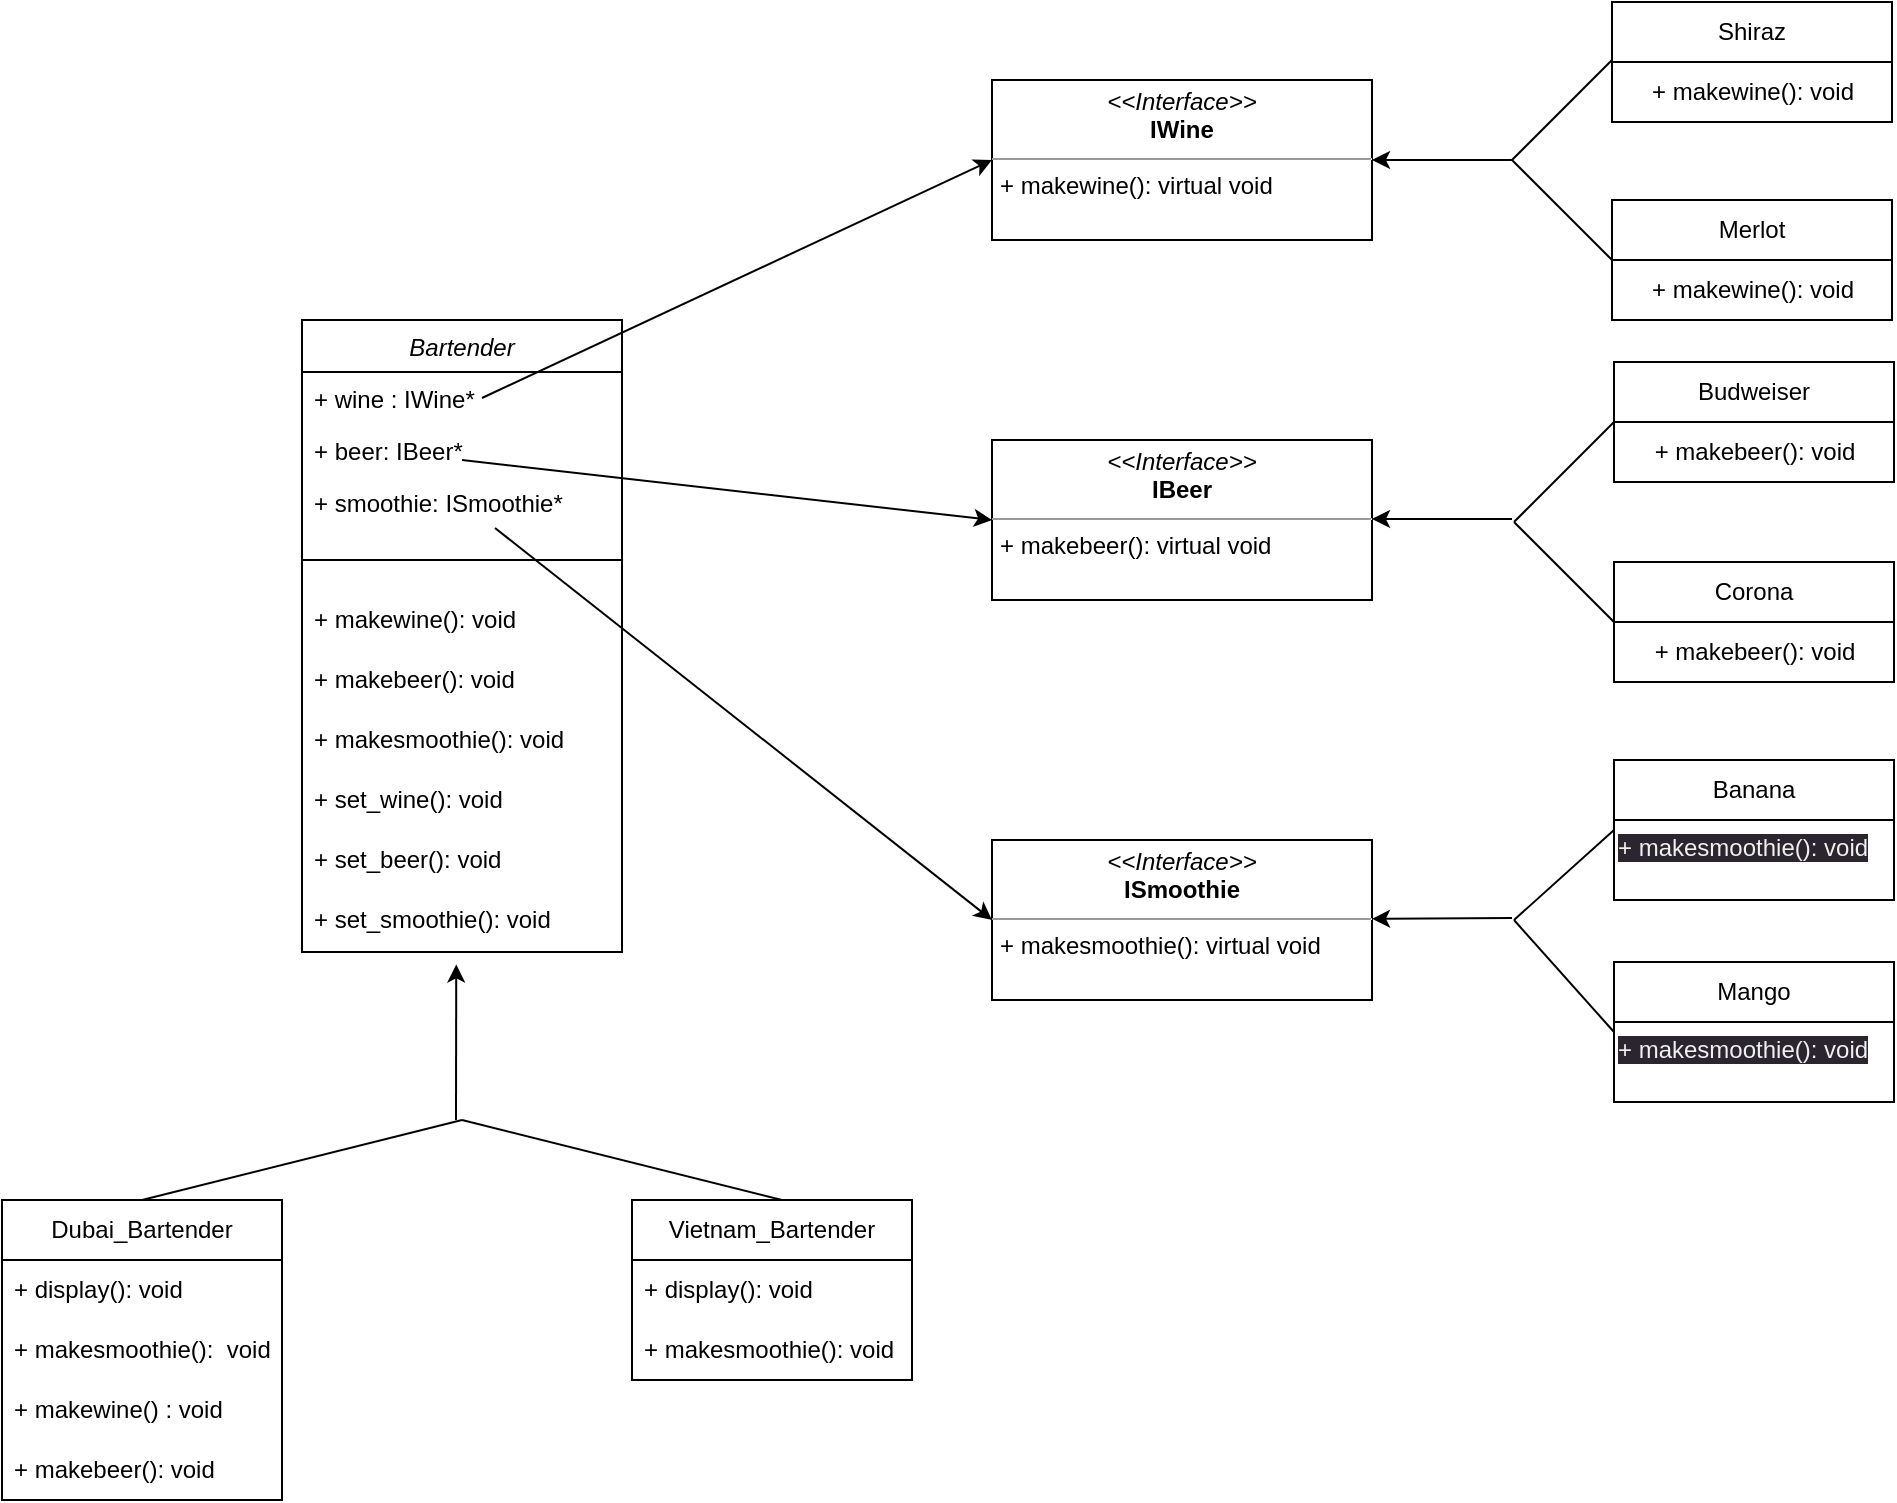 <mxfile>
    <diagram id="C5RBs43oDa-KdzZeNtuy" name="Page-1">
        <mxGraphModel dx="1582" dy="731" grid="1" gridSize="10" guides="1" tooltips="1" connect="1" arrows="1" fold="1" page="1" pageScale="1" pageWidth="1169" pageHeight="1654" math="0" shadow="0">
            <root>
                <mxCell id="WIyWlLk6GJQsqaUBKTNV-0"/>
                <mxCell id="WIyWlLk6GJQsqaUBKTNV-1" parent="WIyWlLk6GJQsqaUBKTNV-0"/>
                <mxCell id="zkfFHV4jXpPFQw0GAbJ--0" value="Bartender" style="swimlane;fontStyle=2;align=center;verticalAlign=top;childLayout=stackLayout;horizontal=1;startSize=26;horizontalStack=0;resizeParent=1;resizeLast=0;collapsible=1;marginBottom=0;rounded=0;shadow=0;strokeWidth=1;" parent="WIyWlLk6GJQsqaUBKTNV-1" vertex="1">
                    <mxGeometry x="280" y="169" width="160" height="316" as="geometry">
                        <mxRectangle x="230" y="140" width="160" height="26" as="alternateBounds"/>
                    </mxGeometry>
                </mxCell>
                <mxCell id="zkfFHV4jXpPFQw0GAbJ--2" value="+ wine : IWine*" style="text;align=left;verticalAlign=top;spacingLeft=4;spacingRight=4;overflow=hidden;rotatable=0;points=[[0,0.5],[1,0.5]];portConstraint=eastwest;rounded=0;shadow=0;html=0;" parent="zkfFHV4jXpPFQw0GAbJ--0" vertex="1">
                    <mxGeometry y="26" width="160" height="26" as="geometry"/>
                </mxCell>
                <mxCell id="zkfFHV4jXpPFQw0GAbJ--3" value="+ beer: IBeer*" style="text;align=left;verticalAlign=top;spacingLeft=4;spacingRight=4;overflow=hidden;rotatable=0;points=[[0,0.5],[1,0.5]];portConstraint=eastwest;rounded=0;shadow=0;html=0;" parent="zkfFHV4jXpPFQw0GAbJ--0" vertex="1">
                    <mxGeometry y="52" width="160" height="26" as="geometry"/>
                </mxCell>
                <mxCell id="oFZf1y7Qb0xrdnDtwELs-0" value="+ smoothie: ISmoothie*" style="text;align=left;verticalAlign=top;spacingLeft=4;spacingRight=4;overflow=hidden;rotatable=0;points=[[0,0.5],[1,0.5]];portConstraint=eastwest;rounded=0;shadow=0;html=0;" parent="zkfFHV4jXpPFQw0GAbJ--0" vertex="1">
                    <mxGeometry y="78" width="160" height="26" as="geometry"/>
                </mxCell>
                <mxCell id="zkfFHV4jXpPFQw0GAbJ--4" value="" style="line;html=1;strokeWidth=1;align=left;verticalAlign=middle;spacingTop=-1;spacingLeft=3;spacingRight=3;rotatable=0;labelPosition=right;points=[];portConstraint=eastwest;" parent="zkfFHV4jXpPFQw0GAbJ--0" vertex="1">
                    <mxGeometry y="104" width="160" height="32" as="geometry"/>
                </mxCell>
                <mxCell id="zkfFHV4jXpPFQw0GAbJ--5" value="+ makewine(): void&#10;" style="text;align=left;verticalAlign=top;spacingLeft=4;spacingRight=4;overflow=hidden;rotatable=0;points=[[0,0.5],[1,0.5]];portConstraint=eastwest;" parent="zkfFHV4jXpPFQw0GAbJ--0" vertex="1">
                    <mxGeometry y="136" width="160" height="30" as="geometry"/>
                </mxCell>
                <mxCell id="oFZf1y7Qb0xrdnDtwELs-1" value="+ makebeer(): void&#10;" style="text;align=left;verticalAlign=top;spacingLeft=4;spacingRight=4;overflow=hidden;rotatable=0;points=[[0,0.5],[1,0.5]];portConstraint=eastwest;" parent="zkfFHV4jXpPFQw0GAbJ--0" vertex="1">
                    <mxGeometry y="166" width="160" height="30" as="geometry"/>
                </mxCell>
                <mxCell id="oFZf1y7Qb0xrdnDtwELs-2" value="+ makesmoothie(): void&#10;" style="text;align=left;verticalAlign=top;spacingLeft=4;spacingRight=4;overflow=hidden;rotatable=0;points=[[0,0.5],[1,0.5]];portConstraint=eastwest;" parent="zkfFHV4jXpPFQw0GAbJ--0" vertex="1">
                    <mxGeometry y="196" width="160" height="30" as="geometry"/>
                </mxCell>
                <mxCell id="oFZf1y7Qb0xrdnDtwELs-6" value="+ set_wine(): void" style="text;align=left;verticalAlign=top;spacingLeft=4;spacingRight=4;overflow=hidden;rotatable=0;points=[[0,0.5],[1,0.5]];portConstraint=eastwest;" parent="zkfFHV4jXpPFQw0GAbJ--0" vertex="1">
                    <mxGeometry y="226" width="160" height="30" as="geometry"/>
                </mxCell>
                <mxCell id="oFZf1y7Qb0xrdnDtwELs-9" value="+ set_beer(): void" style="text;align=left;verticalAlign=top;spacingLeft=4;spacingRight=4;overflow=hidden;rotatable=0;points=[[0,0.5],[1,0.5]];portConstraint=eastwest;" parent="zkfFHV4jXpPFQw0GAbJ--0" vertex="1">
                    <mxGeometry y="256" width="160" height="30" as="geometry"/>
                </mxCell>
                <mxCell id="oFZf1y7Qb0xrdnDtwELs-10" value="+ set_smoothie(): void" style="text;align=left;verticalAlign=top;spacingLeft=4;spacingRight=4;overflow=hidden;rotatable=0;points=[[0,0.5],[1,0.5]];portConstraint=eastwest;" parent="zkfFHV4jXpPFQw0GAbJ--0" vertex="1">
                    <mxGeometry y="286" width="160" height="30" as="geometry"/>
                </mxCell>
                <mxCell id="oFZf1y7Qb0xrdnDtwELs-3" value="&lt;p style=&quot;margin:0px;margin-top:4px;text-align:center;&quot;&gt;&lt;i&gt;&amp;lt;&amp;lt;Interface&amp;gt;&amp;gt;&lt;/i&gt;&lt;br&gt;&lt;b&gt;IWine&lt;/b&gt;&lt;/p&gt;&lt;hr size=&quot;1&quot;&gt;&lt;p style=&quot;margin:0px;margin-left:4px;&quot;&gt;+ makewine(): virtual void&lt;/p&gt;&lt;p style=&quot;margin:0px;margin-left:4px;&quot;&gt;&lt;br&gt;&lt;/p&gt;" style="verticalAlign=top;align=left;overflow=fill;fontSize=12;fontFamily=Helvetica;html=1;whiteSpace=wrap;" parent="WIyWlLk6GJQsqaUBKTNV-1" vertex="1">
                    <mxGeometry x="625" y="49" width="190" height="80" as="geometry"/>
                </mxCell>
                <mxCell id="oFZf1y7Qb0xrdnDtwELs-11" value="&lt;p style=&quot;margin:0px;margin-top:4px;text-align:center;&quot;&gt;&lt;i&gt;&amp;lt;&amp;lt;Interface&amp;gt;&amp;gt;&lt;/i&gt;&lt;br&gt;&lt;b&gt;IBeer&lt;/b&gt;&lt;/p&gt;&lt;hr size=&quot;1&quot;&gt;&lt;p style=&quot;margin:0px;margin-left:4px;&quot;&gt;+ makebeer(): virtual void&lt;/p&gt;&lt;p style=&quot;margin:0px;margin-left:4px;&quot;&gt;&lt;br&gt;&lt;/p&gt;" style="verticalAlign=top;align=left;overflow=fill;fontSize=12;fontFamily=Helvetica;html=1;whiteSpace=wrap;" parent="WIyWlLk6GJQsqaUBKTNV-1" vertex="1">
                    <mxGeometry x="625" y="229" width="190" height="80" as="geometry"/>
                </mxCell>
                <mxCell id="oFZf1y7Qb0xrdnDtwELs-12" value="&lt;p style=&quot;margin:0px;margin-top:4px;text-align:center;&quot;&gt;&lt;i&gt;&amp;lt;&amp;lt;Interface&amp;gt;&amp;gt;&lt;/i&gt;&lt;br&gt;&lt;b&gt;ISmoothie&lt;/b&gt;&lt;/p&gt;&lt;hr size=&quot;1&quot;&gt;&lt;p style=&quot;margin:0px;margin-left:4px;&quot;&gt;+ makesmoothie(): virtual void&lt;/p&gt;&lt;p style=&quot;margin:0px;margin-left:4px;&quot;&gt;&lt;br&gt;&lt;/p&gt;" style="verticalAlign=top;align=left;overflow=fill;fontSize=12;fontFamily=Helvetica;html=1;whiteSpace=wrap;" parent="WIyWlLk6GJQsqaUBKTNV-1" vertex="1">
                    <mxGeometry x="625" y="429" width="190" height="80" as="geometry"/>
                </mxCell>
                <mxCell id="oFZf1y7Qb0xrdnDtwELs-13" value="" style="endArrow=classic;html=1;rounded=0;entryX=1;entryY=0.5;entryDx=0;entryDy=0;" parent="WIyWlLk6GJQsqaUBKTNV-1" target="oFZf1y7Qb0xrdnDtwELs-3" edge="1">
                    <mxGeometry width="50" height="50" relative="1" as="geometry">
                        <mxPoint x="885" y="89" as="sourcePoint"/>
                        <mxPoint x="895" y="219" as="targetPoint"/>
                    </mxGeometry>
                </mxCell>
                <mxCell id="oFZf1y7Qb0xrdnDtwELs-14" value="" style="endArrow=none;html=1;rounded=0;entryX=0;entryY=0.5;entryDx=0;entryDy=0;" parent="WIyWlLk6GJQsqaUBKTNV-1" edge="1">
                    <mxGeometry width="50" height="50" relative="1" as="geometry">
                        <mxPoint x="885" y="89" as="sourcePoint"/>
                        <mxPoint x="935" y="39" as="targetPoint"/>
                    </mxGeometry>
                </mxCell>
                <mxCell id="oFZf1y7Qb0xrdnDtwELs-15" value="" style="endArrow=none;html=1;rounded=0;entryX=0;entryY=0.5;entryDx=0;entryDy=0;" parent="WIyWlLk6GJQsqaUBKTNV-1" target="oFZf1y7Qb0xrdnDtwELs-20" edge="1">
                    <mxGeometry width="50" height="50" relative="1" as="geometry">
                        <mxPoint x="885" y="89" as="sourcePoint"/>
                        <mxPoint x="925" y="139" as="targetPoint"/>
                    </mxGeometry>
                </mxCell>
                <mxCell id="oFZf1y7Qb0xrdnDtwELs-16" value="Shiraz" style="swimlane;fontStyle=0;childLayout=stackLayout;horizontal=1;startSize=30;horizontalStack=0;resizeParent=1;resizeParentMax=0;resizeLast=0;collapsible=1;marginBottom=0;whiteSpace=wrap;html=1;" parent="WIyWlLk6GJQsqaUBKTNV-1" vertex="1">
                    <mxGeometry x="935" y="10" width="140" height="60" as="geometry"/>
                </mxCell>
                <mxCell id="0" value="&lt;span style=&quot;text-align: left;&quot;&gt;+ makewine(): void&lt;/span&gt;" style="text;html=1;align=center;verticalAlign=middle;resizable=0;points=[];autosize=1;strokeColor=none;fillColor=none;" parent="oFZf1y7Qb0xrdnDtwELs-16" vertex="1">
                    <mxGeometry y="30" width="140" height="30" as="geometry"/>
                </mxCell>
                <mxCell id="oFZf1y7Qb0xrdnDtwELs-20" value="Merlot" style="swimlane;fontStyle=0;childLayout=stackLayout;horizontal=1;startSize=30;horizontalStack=0;resizeParent=1;resizeParentMax=0;resizeLast=0;collapsible=1;marginBottom=0;whiteSpace=wrap;html=1;" parent="WIyWlLk6GJQsqaUBKTNV-1" vertex="1">
                    <mxGeometry x="935" y="109" width="140" height="60" as="geometry"/>
                </mxCell>
                <mxCell id="1" value="&lt;span style=&quot;text-align: left;&quot;&gt;+ makewine(): void&lt;/span&gt;" style="text;html=1;align=center;verticalAlign=middle;resizable=0;points=[];autosize=1;strokeColor=none;fillColor=none;" parent="oFZf1y7Qb0xrdnDtwELs-20" vertex="1">
                    <mxGeometry y="30" width="140" height="30" as="geometry"/>
                </mxCell>
                <mxCell id="oFZf1y7Qb0xrdnDtwELs-21" value="" style="endArrow=none;html=1;rounded=0;entryX=0;entryY=0.5;entryDx=0;entryDy=0;" parent="WIyWlLk6GJQsqaUBKTNV-1" target="oFZf1y7Qb0xrdnDtwELs-23" edge="1">
                    <mxGeometry width="50" height="50" relative="1" as="geometry">
                        <mxPoint x="886" y="270" as="sourcePoint"/>
                        <mxPoint x="926" y="230" as="targetPoint"/>
                    </mxGeometry>
                </mxCell>
                <mxCell id="oFZf1y7Qb0xrdnDtwELs-22" value="" style="endArrow=none;html=1;rounded=0;entryX=0;entryY=0.5;entryDx=0;entryDy=0;" parent="WIyWlLk6GJQsqaUBKTNV-1" target="oFZf1y7Qb0xrdnDtwELs-24" edge="1">
                    <mxGeometry width="50" height="50" relative="1" as="geometry">
                        <mxPoint x="886" y="270" as="sourcePoint"/>
                        <mxPoint x="926" y="320" as="targetPoint"/>
                    </mxGeometry>
                </mxCell>
                <mxCell id="oFZf1y7Qb0xrdnDtwELs-23" value="Budweiser" style="swimlane;fontStyle=0;childLayout=stackLayout;horizontal=1;startSize=30;horizontalStack=0;resizeParent=1;resizeParentMax=0;resizeLast=0;collapsible=1;marginBottom=0;whiteSpace=wrap;html=1;" parent="WIyWlLk6GJQsqaUBKTNV-1" vertex="1">
                    <mxGeometry x="936" y="190" width="140" height="60" as="geometry"/>
                </mxCell>
                <mxCell id="2" value="&lt;span style=&quot;text-align: left;&quot;&gt;+ makebeer(): void&lt;/span&gt;" style="text;html=1;align=center;verticalAlign=middle;resizable=0;points=[];autosize=1;strokeColor=none;fillColor=none;" parent="oFZf1y7Qb0xrdnDtwELs-23" vertex="1">
                    <mxGeometry y="30" width="140" height="30" as="geometry"/>
                </mxCell>
                <mxCell id="oFZf1y7Qb0xrdnDtwELs-24" value="Corona" style="swimlane;fontStyle=0;childLayout=stackLayout;horizontal=1;startSize=30;horizontalStack=0;resizeParent=1;resizeParentMax=0;resizeLast=0;collapsible=1;marginBottom=0;whiteSpace=wrap;html=1;" parent="WIyWlLk6GJQsqaUBKTNV-1" vertex="1">
                    <mxGeometry x="936" y="290" width="140" height="60" as="geometry"/>
                </mxCell>
                <mxCell id="4" value="&lt;span style=&quot;text-align: left;&quot;&gt;+ makebeer(): void&lt;/span&gt;" style="text;html=1;align=center;verticalAlign=middle;resizable=0;points=[];autosize=1;strokeColor=none;fillColor=none;" parent="oFZf1y7Qb0xrdnDtwELs-24" vertex="1">
                    <mxGeometry y="30" width="140" height="30" as="geometry"/>
                </mxCell>
                <mxCell id="oFZf1y7Qb0xrdnDtwELs-25" value="" style="endArrow=classic;html=1;rounded=0;entryX=1;entryY=0.5;entryDx=0;entryDy=0;" parent="WIyWlLk6GJQsqaUBKTNV-1" edge="1">
                    <mxGeometry width="50" height="50" relative="1" as="geometry">
                        <mxPoint x="885" y="268.47" as="sourcePoint"/>
                        <mxPoint x="815" y="268.47" as="targetPoint"/>
                    </mxGeometry>
                </mxCell>
                <mxCell id="oFZf1y7Qb0xrdnDtwELs-26" value="" style="endArrow=none;html=1;rounded=0;entryX=0;entryY=0.5;entryDx=0;entryDy=0;" parent="WIyWlLk6GJQsqaUBKTNV-1" target="oFZf1y7Qb0xrdnDtwELs-28" edge="1">
                    <mxGeometry width="50" height="50" relative="1" as="geometry">
                        <mxPoint x="886" y="469" as="sourcePoint"/>
                        <mxPoint x="926" y="429" as="targetPoint"/>
                    </mxGeometry>
                </mxCell>
                <mxCell id="oFZf1y7Qb0xrdnDtwELs-27" value="" style="endArrow=none;html=1;rounded=0;entryX=0;entryY=0.5;entryDx=0;entryDy=0;" parent="WIyWlLk6GJQsqaUBKTNV-1" target="oFZf1y7Qb0xrdnDtwELs-29" edge="1">
                    <mxGeometry width="50" height="50" relative="1" as="geometry">
                        <mxPoint x="886" y="469" as="sourcePoint"/>
                        <mxPoint x="926" y="519" as="targetPoint"/>
                    </mxGeometry>
                </mxCell>
                <mxCell id="oFZf1y7Qb0xrdnDtwELs-28" value="Banana" style="swimlane;fontStyle=0;childLayout=stackLayout;horizontal=1;startSize=30;horizontalStack=0;resizeParent=1;resizeParentMax=0;resizeLast=0;collapsible=1;marginBottom=0;whiteSpace=wrap;html=1;" parent="WIyWlLk6GJQsqaUBKTNV-1" vertex="1">
                    <mxGeometry x="936" y="389" width="140" height="70" as="geometry"/>
                </mxCell>
                <mxCell id="5" value="&lt;span style=&quot;color: rgb(240, 240, 240); font-family: Helvetica; font-size: 12px; font-style: normal; font-variant-ligatures: normal; font-variant-caps: normal; font-weight: 400; letter-spacing: normal; orphans: 2; text-align: left; text-indent: 0px; text-transform: none; widows: 2; word-spacing: 0px; -webkit-text-stroke-width: 0px; background-color: rgb(42, 37, 47); text-decoration-thickness: initial; text-decoration-style: initial; text-decoration-color: initial; float: none; display: inline !important;&quot;&gt;+ makesmoothie(): void&lt;/span&gt;" style="text;whiteSpace=wrap;html=1;" parent="oFZf1y7Qb0xrdnDtwELs-28" vertex="1">
                    <mxGeometry y="30" width="140" height="40" as="geometry"/>
                </mxCell>
                <mxCell id="oFZf1y7Qb0xrdnDtwELs-29" value="Mango" style="swimlane;fontStyle=0;childLayout=stackLayout;horizontal=1;startSize=30;horizontalStack=0;resizeParent=1;resizeParentMax=0;resizeLast=0;collapsible=1;marginBottom=0;whiteSpace=wrap;html=1;" parent="WIyWlLk6GJQsqaUBKTNV-1" vertex="1">
                    <mxGeometry x="936" y="490" width="140" height="70" as="geometry"/>
                </mxCell>
                <mxCell id="6" value="&lt;span style=&quot;color: rgb(240, 240, 240); font-family: Helvetica; font-size: 12px; font-style: normal; font-variant-ligatures: normal; font-variant-caps: normal; font-weight: 400; letter-spacing: normal; orphans: 2; text-align: left; text-indent: 0px; text-transform: none; widows: 2; word-spacing: 0px; -webkit-text-stroke-width: 0px; background-color: rgb(42, 37, 47); text-decoration-thickness: initial; text-decoration-style: initial; text-decoration-color: initial; float: none; display: inline !important;&quot;&gt;+ makesmoothie(): void&lt;/span&gt;" style="text;whiteSpace=wrap;html=1;" parent="oFZf1y7Qb0xrdnDtwELs-29" vertex="1">
                    <mxGeometry y="30" width="140" height="40" as="geometry"/>
                </mxCell>
                <mxCell id="oFZf1y7Qb0xrdnDtwELs-30" value="" style="endArrow=classic;html=1;rounded=0;entryX=1;entryY=0.5;entryDx=0;entryDy=0;" parent="WIyWlLk6GJQsqaUBKTNV-1" edge="1">
                    <mxGeometry width="50" height="50" relative="1" as="geometry">
                        <mxPoint x="885" y="468" as="sourcePoint"/>
                        <mxPoint x="815" y="468.41" as="targetPoint"/>
                    </mxGeometry>
                </mxCell>
                <mxCell id="oFZf1y7Qb0xrdnDtwELs-32" value="" style="endArrow=classic;html=1;rounded=0;entryX=0.482;entryY=1.208;entryDx=0;entryDy=0;entryPerimeter=0;" parent="WIyWlLk6GJQsqaUBKTNV-1" target="oFZf1y7Qb0xrdnDtwELs-10" edge="1">
                    <mxGeometry width="50" height="50" relative="1" as="geometry">
                        <mxPoint x="357" y="569" as="sourcePoint"/>
                        <mxPoint x="370" y="559" as="targetPoint"/>
                    </mxGeometry>
                </mxCell>
                <mxCell id="oFZf1y7Qb0xrdnDtwELs-33" value="" style="endArrow=none;html=1;rounded=0;" parent="WIyWlLk6GJQsqaUBKTNV-1" edge="1">
                    <mxGeometry width="50" height="50" relative="1" as="geometry">
                        <mxPoint x="520" y="609" as="sourcePoint"/>
                        <mxPoint x="360" y="569" as="targetPoint"/>
                    </mxGeometry>
                </mxCell>
                <mxCell id="oFZf1y7Qb0xrdnDtwELs-34" value="" style="endArrow=none;html=1;rounded=0;" parent="WIyWlLk6GJQsqaUBKTNV-1" edge="1">
                    <mxGeometry width="50" height="50" relative="1" as="geometry">
                        <mxPoint x="360" y="569" as="sourcePoint"/>
                        <mxPoint x="200" y="609" as="targetPoint"/>
                    </mxGeometry>
                </mxCell>
                <mxCell id="oFZf1y7Qb0xrdnDtwELs-35" value="Dubai_Bartender" style="swimlane;fontStyle=0;childLayout=stackLayout;horizontal=1;startSize=30;horizontalStack=0;resizeParent=1;resizeParentMax=0;resizeLast=0;collapsible=1;marginBottom=0;whiteSpace=wrap;html=1;" parent="WIyWlLk6GJQsqaUBKTNV-1" vertex="1">
                    <mxGeometry x="130" y="609" width="140" height="150" as="geometry"/>
                </mxCell>
                <mxCell id="oFZf1y7Qb0xrdnDtwELs-36" value="+ display(): void" style="text;strokeColor=none;fillColor=none;align=left;verticalAlign=middle;spacingLeft=4;spacingRight=4;overflow=hidden;points=[[0,0.5],[1,0.5]];portConstraint=eastwest;rotatable=0;whiteSpace=wrap;html=1;" parent="oFZf1y7Qb0xrdnDtwELs-35" vertex="1">
                    <mxGeometry y="30" width="140" height="30" as="geometry"/>
                </mxCell>
                <mxCell id="oFZf1y7Qb0xrdnDtwELs-37" value="+ makesmoothie():&amp;nbsp; void" style="text;strokeColor=none;fillColor=none;align=left;verticalAlign=middle;spacingLeft=4;spacingRight=4;overflow=hidden;points=[[0,0.5],[1,0.5]];portConstraint=eastwest;rotatable=0;whiteSpace=wrap;html=1;" parent="oFZf1y7Qb0xrdnDtwELs-35" vertex="1">
                    <mxGeometry y="60" width="140" height="30" as="geometry"/>
                </mxCell>
                <mxCell id="oFZf1y7Qb0xrdnDtwELs-38" value="+ makewine() : void" style="text;strokeColor=none;fillColor=none;align=left;verticalAlign=middle;spacingLeft=4;spacingRight=4;overflow=hidden;points=[[0,0.5],[1,0.5]];portConstraint=eastwest;rotatable=0;whiteSpace=wrap;html=1;" parent="oFZf1y7Qb0xrdnDtwELs-35" vertex="1">
                    <mxGeometry y="90" width="140" height="30" as="geometry"/>
                </mxCell>
                <mxCell id="oFZf1y7Qb0xrdnDtwELs-47" value="+ makebeer(): void" style="text;strokeColor=none;fillColor=none;align=left;verticalAlign=middle;spacingLeft=4;spacingRight=4;overflow=hidden;points=[[0,0.5],[1,0.5]];portConstraint=eastwest;rotatable=0;whiteSpace=wrap;html=1;" parent="oFZf1y7Qb0xrdnDtwELs-35" vertex="1">
                    <mxGeometry y="120" width="140" height="30" as="geometry"/>
                </mxCell>
                <mxCell id="oFZf1y7Qb0xrdnDtwELs-40" value="" style="endArrow=classic;html=1;rounded=0;entryX=0;entryY=0.5;entryDx=0;entryDy=0;" parent="WIyWlLk6GJQsqaUBKTNV-1" target="oFZf1y7Qb0xrdnDtwELs-11" edge="1">
                    <mxGeometry width="50" height="50" relative="1" as="geometry">
                        <mxPoint x="360" y="239" as="sourcePoint"/>
                        <mxPoint x="595" y="119" as="targetPoint"/>
                    </mxGeometry>
                </mxCell>
                <mxCell id="oFZf1y7Qb0xrdnDtwELs-39" value="" style="endArrow=classic;html=1;rounded=0;entryX=0;entryY=0.5;entryDx=0;entryDy=0;" parent="WIyWlLk6GJQsqaUBKTNV-1" target="oFZf1y7Qb0xrdnDtwELs-3" edge="1">
                    <mxGeometry width="50" height="50" relative="1" as="geometry">
                        <mxPoint x="370" y="208" as="sourcePoint"/>
                        <mxPoint x="440" y="159" as="targetPoint"/>
                    </mxGeometry>
                </mxCell>
                <mxCell id="oFZf1y7Qb0xrdnDtwELs-41" value="" style="endArrow=classic;html=1;rounded=0;entryX=0;entryY=0.5;entryDx=0;entryDy=0;" parent="WIyWlLk6GJQsqaUBKTNV-1" source="oFZf1y7Qb0xrdnDtwELs-0" target="oFZf1y7Qb0xrdnDtwELs-12" edge="1">
                    <mxGeometry width="50" height="50" relative="1" as="geometry">
                        <mxPoint x="380" y="260" as="sourcePoint"/>
                        <mxPoint x="645" y="290" as="targetPoint"/>
                    </mxGeometry>
                </mxCell>
                <mxCell id="oFZf1y7Qb0xrdnDtwELs-42" value="Vietnam_Bartender" style="swimlane;fontStyle=0;childLayout=stackLayout;horizontal=1;startSize=30;horizontalStack=0;resizeParent=1;resizeParentMax=0;resizeLast=0;collapsible=1;marginBottom=0;whiteSpace=wrap;html=1;" parent="WIyWlLk6GJQsqaUBKTNV-1" vertex="1">
                    <mxGeometry x="445" y="609" width="140" height="90" as="geometry"/>
                </mxCell>
                <mxCell id="oFZf1y7Qb0xrdnDtwELs-43" value="+ display(): void" style="text;strokeColor=none;fillColor=none;align=left;verticalAlign=middle;spacingLeft=4;spacingRight=4;overflow=hidden;points=[[0,0.5],[1,0.5]];portConstraint=eastwest;rotatable=0;whiteSpace=wrap;html=1;" parent="oFZf1y7Qb0xrdnDtwELs-42" vertex="1">
                    <mxGeometry y="30" width="140" height="30" as="geometry"/>
                </mxCell>
                <mxCell id="oFZf1y7Qb0xrdnDtwELs-45" value="+ makesmoothie(): void" style="text;strokeColor=none;fillColor=none;align=left;verticalAlign=middle;spacingLeft=4;spacingRight=4;overflow=hidden;points=[[0,0.5],[1,0.5]];portConstraint=eastwest;rotatable=0;whiteSpace=wrap;html=1;" parent="oFZf1y7Qb0xrdnDtwELs-42" vertex="1">
                    <mxGeometry y="60" width="140" height="30" as="geometry"/>
                </mxCell>
            </root>
        </mxGraphModel>
    </diagram>
    <diagram id="3Ic9sj0Fq5lNPhEOaU6o" name="Page-2">
        <mxGraphModel dx="870" dy="402" grid="1" gridSize="10" guides="1" tooltips="1" connect="1" arrows="1" fold="1" page="1" pageScale="1" pageWidth="850" pageHeight="1100" math="0" shadow="0">
            <root>
                <mxCell id="0"/>
                <mxCell id="1" parent="0"/>
                <mxCell id="FbgnwC5dTtfhzQTBBope-1" value="Bartender" style="swimlane;fontStyle=2;align=center;verticalAlign=top;childLayout=stackLayout;horizontal=1;startSize=26;horizontalStack=0;resizeParent=1;resizeLast=0;collapsible=1;marginBottom=0;rounded=0;shadow=0;strokeWidth=1;" parent="1" vertex="1">
                    <mxGeometry x="220" y="90" width="160" height="150" as="geometry">
                        <mxRectangle x="230" y="140" width="160" height="26" as="alternateBounds"/>
                    </mxGeometry>
                </mxCell>
                <mxCell id="FbgnwC5dTtfhzQTBBope-2" value="+ display(): void" style="text;align=left;verticalAlign=top;spacingLeft=4;spacingRight=4;overflow=hidden;rotatable=0;points=[[0,0.5],[1,0.5]];portConstraint=eastwest;rounded=0;shadow=0;html=0;" parent="FbgnwC5dTtfhzQTBBope-1" vertex="1">
                    <mxGeometry y="26" width="160" height="26" as="geometry"/>
                </mxCell>
                <mxCell id="DScALyEEhBdxpQMEDbfi-1" value="+ wine(): void&#10;" style="text;align=left;verticalAlign=top;spacingLeft=4;spacingRight=4;overflow=hidden;rotatable=0;points=[[0,0.5],[1,0.5]];portConstraint=eastwest;" parent="FbgnwC5dTtfhzQTBBope-1" vertex="1">
                    <mxGeometry y="52" width="160" height="30" as="geometry"/>
                </mxCell>
                <mxCell id="l1rEF7DSzSsXEUlCmQqh-1" value="+ beer(): void&#10;" style="text;align=left;verticalAlign=top;spacingLeft=4;spacingRight=4;overflow=hidden;rotatable=0;points=[[0,0.5],[1,0.5]];portConstraint=eastwest;" parent="FbgnwC5dTtfhzQTBBope-1" vertex="1">
                    <mxGeometry y="82" width="160" height="30" as="geometry"/>
                </mxCell>
                <mxCell id="Dm3nXTrG7LEx4fLmji7b-6" value="+ smoothie(): void&#10;" style="text;align=left;verticalAlign=top;spacingLeft=4;spacingRight=4;overflow=hidden;rotatable=0;points=[[0,0.5],[1,0.5]];portConstraint=eastwest;" parent="FbgnwC5dTtfhzQTBBope-1" vertex="1">
                    <mxGeometry y="112" width="160" height="30" as="geometry"/>
                </mxCell>
                <mxCell id="Dm3nXTrG7LEx4fLmji7b-7" value="Vietnam_Bartender" style="swimlane;fontStyle=0;childLayout=stackLayout;horizontal=1;startSize=30;horizontalStack=0;resizeParent=1;resizeParentMax=0;resizeLast=0;collapsible=1;marginBottom=0;whiteSpace=wrap;html=1;" parent="1" vertex="1">
                    <mxGeometry x="230" y="360" width="140" height="56" as="geometry"/>
                </mxCell>
                <mxCell id="Dm3nXTrG7LEx4fLmji7b-17" value="+ display(): void" style="text;align=left;verticalAlign=top;spacingLeft=4;spacingRight=4;overflow=hidden;rotatable=0;points=[[0,0.5],[1,0.5]];portConstraint=eastwest;rounded=0;shadow=0;html=0;" parent="Dm3nXTrG7LEx4fLmji7b-7" vertex="1">
                    <mxGeometry y="30" width="140" height="26" as="geometry"/>
                </mxCell>
                <mxCell id="Dm3nXTrG7LEx4fLmji7b-12" value="" style="endArrow=classic;html=1;entryX=0.5;entryY=1;entryDx=0;entryDy=0;exitX=0.5;exitY=0;exitDx=0;exitDy=0;" parent="1" target="FbgnwC5dTtfhzQTBBope-1" edge="1" source="Dm3nXTrG7LEx4fLmji7b-7">
                    <mxGeometry width="50" height="50" relative="1" as="geometry">
                        <mxPoint x="300" y="350" as="sourcePoint"/>
                        <mxPoint x="220" y="300" as="targetPoint"/>
                    </mxGeometry>
                </mxCell>
            </root>
        </mxGraphModel>
    </diagram>
    <diagram id="WgFgY1iBi4VRndInF5_W" name="Page-3">
        <mxGraphModel dx="1243" dy="574" grid="1" gridSize="10" guides="1" tooltips="1" connect="1" arrows="1" fold="1" page="1" pageScale="1" pageWidth="850" pageHeight="1100" math="0" shadow="0">
            <root>
                <mxCell id="0"/>
                <mxCell id="1" parent="0"/>
                <mxCell id="ijLNiQ23BGzJaAP_g5yQ-1" style="edgeStyle=none;html=1;exitX=0.5;exitY=0;exitDx=0;exitDy=0;entryX=0.5;entryY=1;entryDx=0;entryDy=0;" parent="1" source="zil08VOKVQT1nGsfsDCD-26" target="zil08VOKVQT1nGsfsDCD-1" edge="1">
                    <mxGeometry relative="1" as="geometry">
                        <mxPoint x="350" y="360" as="targetPoint"/>
                    </mxGeometry>
                </mxCell>
                <mxCell id="zil08VOKVQT1nGsfsDCD-1" value="Bartender" style="swimlane;fontStyle=2;align=center;verticalAlign=top;childLayout=stackLayout;horizontal=1;startSize=26;horizontalStack=0;resizeParent=1;resizeLast=0;collapsible=1;marginBottom=0;rounded=0;shadow=0;strokeWidth=1;" parent="1" vertex="1">
                    <mxGeometry x="320" y="200" width="160" height="120" as="geometry">
                        <mxRectangle x="230" y="140" width="160" height="26" as="alternateBounds"/>
                    </mxGeometry>
                </mxCell>
                <mxCell id="zil08VOKVQT1nGsfsDCD-2" value="+ display(): void" style="text;align=left;verticalAlign=top;spacingLeft=4;spacingRight=4;overflow=hidden;rotatable=0;points=[[0,0.5],[1,0.5]];portConstraint=eastwest;rounded=0;shadow=0;html=0;" parent="zil08VOKVQT1nGsfsDCD-1" vertex="1">
                    <mxGeometry y="26" width="160" height="26" as="geometry"/>
                </mxCell>
                <mxCell id="zil08VOKVQT1nGsfsDCD-5" value="+ smoothie(): void&#10;" style="text;align=left;verticalAlign=top;spacingLeft=4;spacingRight=4;overflow=hidden;rotatable=0;points=[[0,0.5],[1,0.5]];portConstraint=eastwest;" parent="zil08VOKVQT1nGsfsDCD-1" vertex="1">
                    <mxGeometry y="52" width="160" height="30" as="geometry"/>
                </mxCell>
                <mxCell id="zil08VOKVQT1nGsfsDCD-6" value="Vietnam_Bartender" style="swimlane;fontStyle=0;childLayout=stackLayout;horizontal=1;startSize=30;horizontalStack=0;resizeParent=1;resizeParentMax=0;resizeLast=0;collapsible=1;marginBottom=0;whiteSpace=wrap;html=1;" parent="1" vertex="1">
                    <mxGeometry x="210" y="480" width="140" height="56" as="geometry"/>
                </mxCell>
                <mxCell id="zil08VOKVQT1nGsfsDCD-7" value="+ display(): void" style="text;align=left;verticalAlign=top;spacingLeft=4;spacingRight=4;overflow=hidden;rotatable=0;points=[[0,0.5],[1,0.5]];portConstraint=eastwest;rounded=0;shadow=0;html=0;" parent="zil08VOKVQT1nGsfsDCD-6" vertex="1">
                    <mxGeometry y="30" width="140" height="26" as="geometry"/>
                </mxCell>
                <mxCell id="zil08VOKVQT1nGsfsDCD-8" value="" style="endArrow=classic;html=1;entryX=0.5;entryY=1;entryDx=0;entryDy=0;exitX=0.5;exitY=0;exitDx=0;exitDy=0;" parent="1" target="zil08VOKVQT1nGsfsDCD-1" edge="1" source="zil08VOKVQT1nGsfsDCD-6">
                    <mxGeometry width="50" height="50" relative="1" as="geometry">
                        <mxPoint x="210" y="480" as="sourcePoint"/>
                        <mxPoint x="300" y="420" as="targetPoint"/>
                    </mxGeometry>
                </mxCell>
                <mxCell id="zil08VOKVQT1nGsfsDCD-12" value="Wine" style="swimlane;fontStyle=0;childLayout=stackLayout;horizontal=1;startSize=30;horizontalStack=0;resizeParent=1;resizeParentMax=0;resizeLast=0;collapsible=1;marginBottom=0;whiteSpace=wrap;html=1;" parent="1" vertex="1">
                    <mxGeometry x="100" y="300" width="140" height="60" as="geometry"/>
                </mxCell>
                <mxCell id="zil08VOKVQT1nGsfsDCD-13" value="wine(): void" style="text;strokeColor=none;fillColor=none;align=left;verticalAlign=middle;spacingLeft=4;spacingRight=4;overflow=hidden;points=[[0,0.5],[1,0.5]];portConstraint=eastwest;rotatable=0;whiteSpace=wrap;html=1;" parent="zil08VOKVQT1nGsfsDCD-12" vertex="1">
                    <mxGeometry y="30" width="140" height="30" as="geometry"/>
                </mxCell>
                <mxCell id="zil08VOKVQT1nGsfsDCD-16" value="" style="endArrow=classic;html=1;entryX=0.462;entryY=1.104;entryDx=0;entryDy=0;entryPerimeter=0;exitX=0.5;exitY=0;exitDx=0;exitDy=0;" parent="1" source="zil08VOKVQT1nGsfsDCD-6" target="zil08VOKVQT1nGsfsDCD-13" edge="1">
                    <mxGeometry width="50" height="50" relative="1" as="geometry">
                        <mxPoint x="130" y="350" as="sourcePoint"/>
                        <mxPoint x="180" y="300" as="targetPoint"/>
                    </mxGeometry>
                </mxCell>
                <mxCell id="zil08VOKVQT1nGsfsDCD-18" value="Beer" style="swimlane;fontStyle=0;childLayout=stackLayout;horizontal=1;startSize=30;horizontalStack=0;resizeParent=1;resizeParentMax=0;resizeLast=0;collapsible=1;marginBottom=0;whiteSpace=wrap;html=1;" parent="1" vertex="1">
                    <mxGeometry x="560" y="297" width="140" height="60" as="geometry"/>
                </mxCell>
                <mxCell id="zil08VOKVQT1nGsfsDCD-17" value="+ beer(): void&#10;" style="text;align=left;verticalAlign=top;spacingLeft=4;spacingRight=4;overflow=hidden;rotatable=0;points=[[0,0.5],[1,0.5]];portConstraint=eastwest;" parent="zil08VOKVQT1nGsfsDCD-18" vertex="1">
                    <mxGeometry y="30" width="140" height="30" as="geometry"/>
                </mxCell>
                <mxCell id="zil08VOKVQT1nGsfsDCD-20" value="" style="endArrow=classic;html=1;entryX=0.523;entryY=1.197;entryDx=0;entryDy=0;entryPerimeter=0;exitX=0.5;exitY=0;exitDx=0;exitDy=0;" parent="1" source="zil08VOKVQT1nGsfsDCD-6" target="zil08VOKVQT1nGsfsDCD-17" edge="1">
                    <mxGeometry width="50" height="50" relative="1" as="geometry">
                        <mxPoint x="250" y="470" as="sourcePoint"/>
                        <mxPoint x="114.68" y="353.12" as="targetPoint"/>
                    </mxGeometry>
                </mxCell>
                <mxCell id="zil08VOKVQT1nGsfsDCD-21" value="Smoothie" style="swimlane;fontStyle=0;childLayout=stackLayout;horizontal=1;startSize=30;horizontalStack=0;resizeParent=1;resizeParentMax=0;resizeLast=0;collapsible=1;marginBottom=0;whiteSpace=wrap;html=1;" parent="1" vertex="1">
                    <mxGeometry x="340" y="660" width="140" height="60" as="geometry"/>
                </mxCell>
                <mxCell id="zil08VOKVQT1nGsfsDCD-22" value="+ smoothie(): void&#10;" style="text;align=left;verticalAlign=top;spacingLeft=4;spacingRight=4;overflow=hidden;rotatable=0;points=[[0,0.5],[1,0.5]];portConstraint=eastwest;" parent="zil08VOKVQT1nGsfsDCD-21" vertex="1">
                    <mxGeometry y="30" width="140" height="30" as="geometry"/>
                </mxCell>
                <mxCell id="zil08VOKVQT1nGsfsDCD-24" value="" style="endArrow=classic;html=1;" parent="1" edge="1">
                    <mxGeometry width="50" height="50" relative="1" as="geometry">
                        <mxPoint x="280" y="540" as="sourcePoint"/>
                        <mxPoint x="410" y="660" as="targetPoint"/>
                    </mxGeometry>
                </mxCell>
                <mxCell id="sdZwWfFwLZnLMvceLcDx-1" style="edgeStyle=none;html=1;" edge="1" parent="1" source="zil08VOKVQT1nGsfsDCD-26">
                    <mxGeometry relative="1" as="geometry">
                        <mxPoint x="410" y="660" as="targetPoint"/>
                    </mxGeometry>
                </mxCell>
                <mxCell id="zil08VOKVQT1nGsfsDCD-26" value="Dubai_Bartender" style="swimlane;fontStyle=0;childLayout=stackLayout;horizontal=1;startSize=30;horizontalStack=0;resizeParent=1;resizeParentMax=0;resizeLast=0;collapsible=1;marginBottom=0;whiteSpace=wrap;html=1;" parent="1" vertex="1">
                    <mxGeometry x="510" y="470" width="140" height="56" as="geometry"/>
                </mxCell>
                <mxCell id="zil08VOKVQT1nGsfsDCD-27" value="+ display(): void" style="text;align=left;verticalAlign=top;spacingLeft=4;spacingRight=4;overflow=hidden;rotatable=0;points=[[0,0.5],[1,0.5]];portConstraint=eastwest;rounded=0;shadow=0;html=0;" parent="zil08VOKVQT1nGsfsDCD-26" vertex="1">
                    <mxGeometry y="30" width="140" height="26" as="geometry"/>
                </mxCell>
            </root>
        </mxGraphModel>
    </diagram>
</mxfile>
